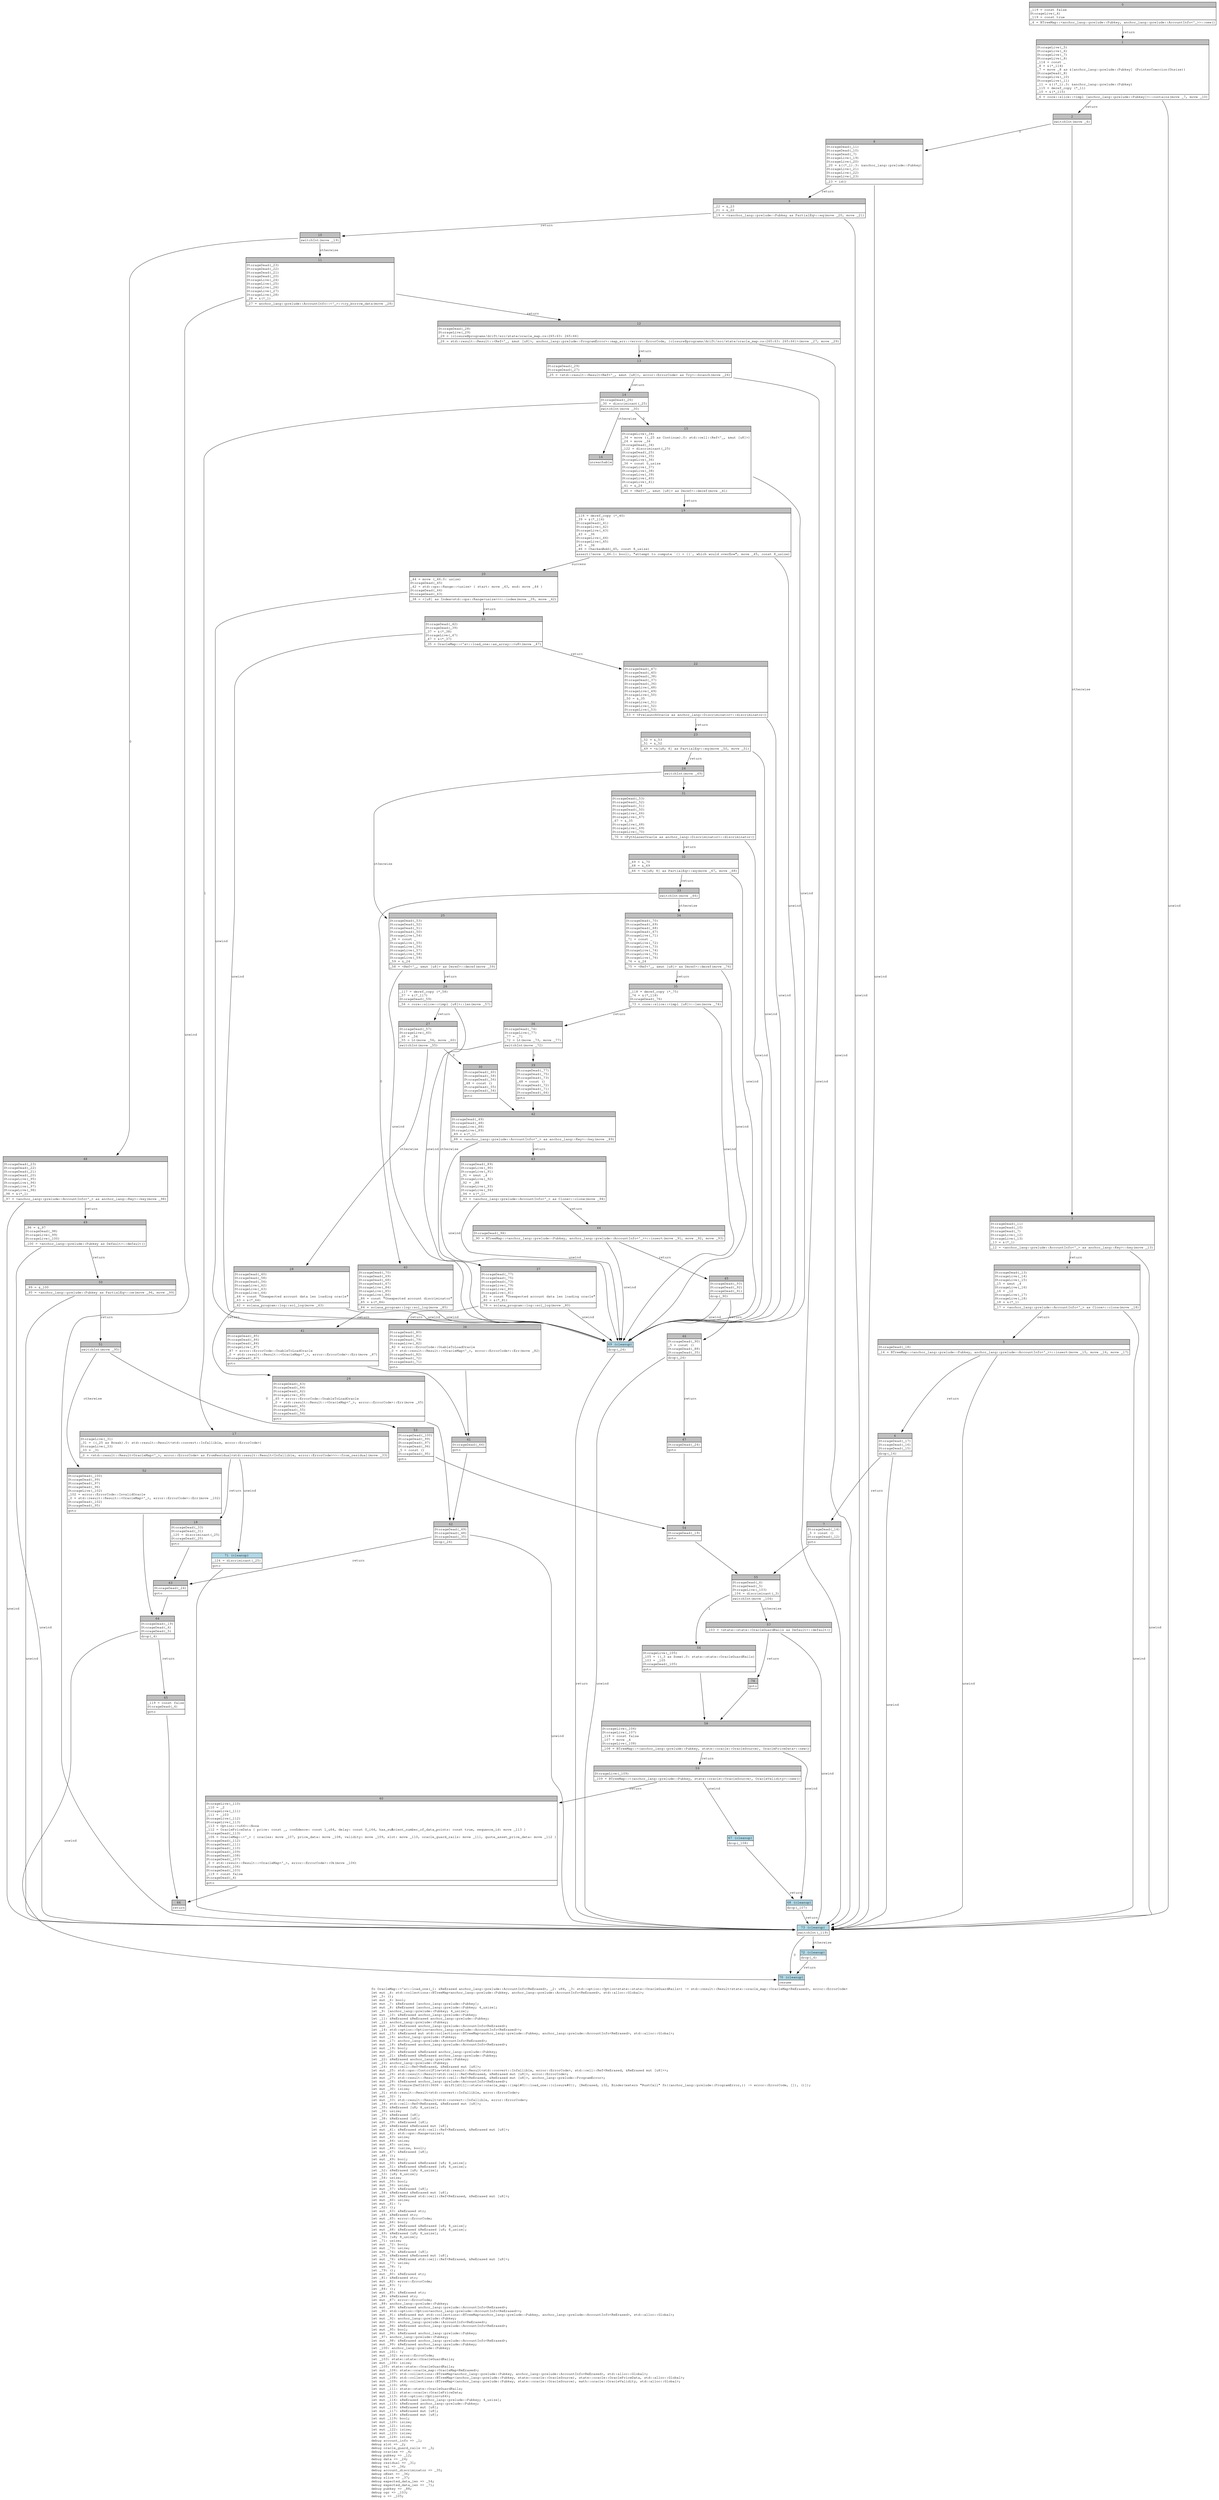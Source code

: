 digraph Mir_0_3604 {
    graph [fontname="Courier, monospace"];
    node [fontname="Courier, monospace"];
    edge [fontname="Courier, monospace"];
    label=<fn OracleMap::&lt;'a&gt;::load_one(_1: &amp;ReErased anchor_lang::prelude::AccountInfo&lt;ReErased&gt;, _2: u64, _3: std::option::Option&lt;state::state::OracleGuardRails&gt;) -&gt; std::result::Result&lt;state::oracle_map::OracleMap&lt;ReErased&gt;, error::ErrorCode&gt;<br align="left"/>let mut _4: std::collections::BTreeMap&lt;anchor_lang::prelude::Pubkey, anchor_lang::prelude::AccountInfo&lt;ReErased&gt;, std::alloc::Global&gt;;<br align="left"/>let _5: ();<br align="left"/>let mut _6: bool;<br align="left"/>let mut _7: &amp;ReErased [anchor_lang::prelude::Pubkey];<br align="left"/>let mut _8: &amp;ReErased [anchor_lang::prelude::Pubkey; 4_usize];<br align="left"/>let _9: [anchor_lang::prelude::Pubkey; 4_usize];<br align="left"/>let mut _10: &amp;ReErased anchor_lang::prelude::Pubkey;<br align="left"/>let _11: &amp;ReErased &amp;ReErased anchor_lang::prelude::Pubkey;<br align="left"/>let _12: anchor_lang::prelude::Pubkey;<br align="left"/>let mut _13: &amp;ReErased anchor_lang::prelude::AccountInfo&lt;ReErased&gt;;<br align="left"/>let _14: std::option::Option&lt;anchor_lang::prelude::AccountInfo&lt;ReErased&gt;&gt;;<br align="left"/>let mut _15: &amp;ReErased mut std::collections::BTreeMap&lt;anchor_lang::prelude::Pubkey, anchor_lang::prelude::AccountInfo&lt;ReErased&gt;, std::alloc::Global&gt;;<br align="left"/>let mut _16: anchor_lang::prelude::Pubkey;<br align="left"/>let mut _17: anchor_lang::prelude::AccountInfo&lt;ReErased&gt;;<br align="left"/>let mut _18: &amp;ReErased anchor_lang::prelude::AccountInfo&lt;ReErased&gt;;<br align="left"/>let mut _19: bool;<br align="left"/>let mut _20: &amp;ReErased &amp;ReErased anchor_lang::prelude::Pubkey;<br align="left"/>let mut _21: &amp;ReErased &amp;ReErased anchor_lang::prelude::Pubkey;<br align="left"/>let _22: &amp;ReErased anchor_lang::prelude::Pubkey;<br align="left"/>let _23: anchor_lang::prelude::Pubkey;<br align="left"/>let _24: std::cell::Ref&lt;ReErased, &amp;ReErased mut [u8]&gt;;<br align="left"/>let mut _25: std::ops::ControlFlow&lt;std::result::Result&lt;std::convert::Infallible, error::ErrorCode&gt;, std::cell::Ref&lt;ReErased, &amp;ReErased mut [u8]&gt;&gt;;<br align="left"/>let mut _26: std::result::Result&lt;std::cell::Ref&lt;ReErased, &amp;ReErased mut [u8]&gt;, error::ErrorCode&gt;;<br align="left"/>let mut _27: std::result::Result&lt;std::cell::Ref&lt;ReErased, &amp;ReErased mut [u8]&gt;, anchor_lang::prelude::ProgramError&gt;;<br align="left"/>let mut _28: &amp;ReErased anchor_lang::prelude::AccountInfo&lt;ReErased&gt;;<br align="left"/>let mut _29: Closure(DefId(0:3606 ~ drift[d311]::state::oracle_map::{impl#0}::load_one::{closure#0}), [ReErased, i32, Binder(extern &quot;RustCall&quot; fn((anchor_lang::prelude::ProgramError,)) -&gt; error::ErrorCode, []), ()]);<br align="left"/>let mut _30: isize;<br align="left"/>let _31: std::result::Result&lt;std::convert::Infallible, error::ErrorCode&gt;;<br align="left"/>let mut _32: !;<br align="left"/>let mut _33: std::result::Result&lt;std::convert::Infallible, error::ErrorCode&gt;;<br align="left"/>let _34: std::cell::Ref&lt;ReErased, &amp;ReErased mut [u8]&gt;;<br align="left"/>let _35: &amp;ReErased [u8; 8_usize];<br align="left"/>let _36: usize;<br align="left"/>let _37: &amp;ReErased [u8];<br align="left"/>let _38: &amp;ReErased [u8];<br align="left"/>let mut _39: &amp;ReErased [u8];<br align="left"/>let _40: &amp;ReErased &amp;ReErased mut [u8];<br align="left"/>let mut _41: &amp;ReErased std::cell::Ref&lt;ReErased, &amp;ReErased mut [u8]&gt;;<br align="left"/>let mut _42: std::ops::Range&lt;usize&gt;;<br align="left"/>let mut _43: usize;<br align="left"/>let mut _44: usize;<br align="left"/>let mut _45: usize;<br align="left"/>let mut _46: (usize, bool);<br align="left"/>let mut _47: &amp;ReErased [u8];<br align="left"/>let _48: ();<br align="left"/>let mut _49: bool;<br align="left"/>let mut _50: &amp;ReErased &amp;ReErased [u8; 8_usize];<br align="left"/>let mut _51: &amp;ReErased &amp;ReErased [u8; 8_usize];<br align="left"/>let _52: &amp;ReErased [u8; 8_usize];<br align="left"/>let _53: [u8; 8_usize];<br align="left"/>let _54: usize;<br align="left"/>let mut _55: bool;<br align="left"/>let mut _56: usize;<br align="left"/>let mut _57: &amp;ReErased [u8];<br align="left"/>let _58: &amp;ReErased &amp;ReErased mut [u8];<br align="left"/>let mut _59: &amp;ReErased std::cell::Ref&lt;ReErased, &amp;ReErased mut [u8]&gt;;<br align="left"/>let mut _60: usize;<br align="left"/>let mut _61: !;<br align="left"/>let _62: ();<br align="left"/>let mut _63: &amp;ReErased str;<br align="left"/>let _64: &amp;ReErased str;<br align="left"/>let mut _65: error::ErrorCode;<br align="left"/>let mut _66: bool;<br align="left"/>let mut _67: &amp;ReErased &amp;ReErased [u8; 8_usize];<br align="left"/>let mut _68: &amp;ReErased &amp;ReErased [u8; 8_usize];<br align="left"/>let _69: &amp;ReErased [u8; 8_usize];<br align="left"/>let _70: [u8; 8_usize];<br align="left"/>let _71: usize;<br align="left"/>let mut _72: bool;<br align="left"/>let mut _73: usize;<br align="left"/>let mut _74: &amp;ReErased [u8];<br align="left"/>let _75: &amp;ReErased &amp;ReErased mut [u8];<br align="left"/>let mut _76: &amp;ReErased std::cell::Ref&lt;ReErased, &amp;ReErased mut [u8]&gt;;<br align="left"/>let mut _77: usize;<br align="left"/>let mut _78: !;<br align="left"/>let _79: ();<br align="left"/>let mut _80: &amp;ReErased str;<br align="left"/>let _81: &amp;ReErased str;<br align="left"/>let mut _82: error::ErrorCode;<br align="left"/>let mut _83: !;<br align="left"/>let _84: ();<br align="left"/>let mut _85: &amp;ReErased str;<br align="left"/>let _86: &amp;ReErased str;<br align="left"/>let mut _87: error::ErrorCode;<br align="left"/>let _88: anchor_lang::prelude::Pubkey;<br align="left"/>let mut _89: &amp;ReErased anchor_lang::prelude::AccountInfo&lt;ReErased&gt;;<br align="left"/>let _90: std::option::Option&lt;anchor_lang::prelude::AccountInfo&lt;ReErased&gt;&gt;;<br align="left"/>let mut _91: &amp;ReErased mut std::collections::BTreeMap&lt;anchor_lang::prelude::Pubkey, anchor_lang::prelude::AccountInfo&lt;ReErased&gt;, std::alloc::Global&gt;;<br align="left"/>let mut _92: anchor_lang::prelude::Pubkey;<br align="left"/>let mut _93: anchor_lang::prelude::AccountInfo&lt;ReErased&gt;;<br align="left"/>let mut _94: &amp;ReErased anchor_lang::prelude::AccountInfo&lt;ReErased&gt;;<br align="left"/>let mut _95: bool;<br align="left"/>let mut _96: &amp;ReErased anchor_lang::prelude::Pubkey;<br align="left"/>let _97: anchor_lang::prelude::Pubkey;<br align="left"/>let mut _98: &amp;ReErased anchor_lang::prelude::AccountInfo&lt;ReErased&gt;;<br align="left"/>let mut _99: &amp;ReErased anchor_lang::prelude::Pubkey;<br align="left"/>let _100: anchor_lang::prelude::Pubkey;<br align="left"/>let mut _101: !;<br align="left"/>let mut _102: error::ErrorCode;<br align="left"/>let _103: state::state::OracleGuardRails;<br align="left"/>let mut _104: isize;<br align="left"/>let _105: state::state::OracleGuardRails;<br align="left"/>let mut _106: state::oracle_map::OracleMap&lt;ReErased&gt;;<br align="left"/>let mut _107: std::collections::BTreeMap&lt;anchor_lang::prelude::Pubkey, anchor_lang::prelude::AccountInfo&lt;ReErased&gt;, std::alloc::Global&gt;;<br align="left"/>let mut _108: std::collections::BTreeMap&lt;(anchor_lang::prelude::Pubkey, state::oracle::OracleSource), state::oracle::OraclePriceData, std::alloc::Global&gt;;<br align="left"/>let mut _109: std::collections::BTreeMap&lt;(anchor_lang::prelude::Pubkey, state::oracle::OracleSource), math::oracle::OracleValidity, std::alloc::Global&gt;;<br align="left"/>let mut _110: u64;<br align="left"/>let mut _111: state::state::OracleGuardRails;<br align="left"/>let mut _112: state::oracle::OraclePriceData;<br align="left"/>let mut _113: std::option::Option&lt;u64&gt;;<br align="left"/>let mut _114: &amp;ReErased [anchor_lang::prelude::Pubkey; 4_usize];<br align="left"/>let mut _115: &amp;ReErased anchor_lang::prelude::Pubkey;<br align="left"/>let mut _116: &amp;ReErased mut [u8];<br align="left"/>let mut _117: &amp;ReErased mut [u8];<br align="left"/>let mut _118: &amp;ReErased mut [u8];<br align="left"/>let mut _119: bool;<br align="left"/>let mut _120: isize;<br align="left"/>let mut _121: isize;<br align="left"/>let mut _122: isize;<br align="left"/>let mut _123: isize;<br align="left"/>let mut _124: isize;<br align="left"/>debug account_info =&gt; _1;<br align="left"/>debug slot =&gt; _2;<br align="left"/>debug oracle_guard_rails =&gt; _3;<br align="left"/>debug oracles =&gt; _4;<br align="left"/>debug pubkey =&gt; _12;<br align="left"/>debug data =&gt; _24;<br align="left"/>debug residual =&gt; _31;<br align="left"/>debug val =&gt; _34;<br align="left"/>debug account_discriminator =&gt; _35;<br align="left"/>debug offset =&gt; _36;<br align="left"/>debug slice =&gt; _37;<br align="left"/>debug expected_data_len =&gt; _54;<br align="left"/>debug expected_data_len =&gt; _71;<br align="left"/>debug pubkey =&gt; _88;<br align="left"/>debug ogr =&gt; _103;<br align="left"/>debug o =&gt; _105;<br align="left"/>>;
    bb0__0_3604 [shape="none", label=<<table border="0" cellborder="1" cellspacing="0"><tr><td bgcolor="gray" align="center" colspan="1">0</td></tr><tr><td align="left" balign="left">_119 = const false<br/>StorageLive(_4)<br/>_119 = const true<br/></td></tr><tr><td align="left">_4 = BTreeMap::&lt;anchor_lang::prelude::Pubkey, anchor_lang::prelude::AccountInfo&lt;'_&gt;&gt;::new()</td></tr></table>>];
    bb1__0_3604 [shape="none", label=<<table border="0" cellborder="1" cellspacing="0"><tr><td bgcolor="gray" align="center" colspan="1">1</td></tr><tr><td align="left" balign="left">StorageLive(_5)<br/>StorageLive(_6)<br/>StorageLive(_7)<br/>StorageLive(_8)<br/>_114 = const _<br/>_8 = &amp;(*_114)<br/>_7 = move _8 as &amp;[anchor_lang::prelude::Pubkey] (PointerCoercion(Unsize))<br/>StorageDead(_8)<br/>StorageLive(_10)<br/>StorageLive(_11)<br/>_11 = &amp;((*_1).3: &amp;anchor_lang::prelude::Pubkey)<br/>_115 = deref_copy (*_11)<br/>_10 = &amp;(*_115)<br/></td></tr><tr><td align="left">_6 = core::slice::&lt;impl [anchor_lang::prelude::Pubkey]&gt;::contains(move _7, move _10)</td></tr></table>>];
    bb2__0_3604 [shape="none", label=<<table border="0" cellborder="1" cellspacing="0"><tr><td bgcolor="gray" align="center" colspan="1">2</td></tr><tr><td align="left">switchInt(move _6)</td></tr></table>>];
    bb3__0_3604 [shape="none", label=<<table border="0" cellborder="1" cellspacing="0"><tr><td bgcolor="gray" align="center" colspan="1">3</td></tr><tr><td align="left" balign="left">StorageDead(_11)<br/>StorageDead(_10)<br/>StorageDead(_7)<br/>StorageLive(_12)<br/>StorageLive(_13)<br/>_13 = &amp;(*_1)<br/></td></tr><tr><td align="left">_12 = &lt;anchor_lang::prelude::AccountInfo&lt;'_&gt; as anchor_lang::Key&gt;::key(move _13)</td></tr></table>>];
    bb4__0_3604 [shape="none", label=<<table border="0" cellborder="1" cellspacing="0"><tr><td bgcolor="gray" align="center" colspan="1">4</td></tr><tr><td align="left" balign="left">StorageDead(_13)<br/>StorageLive(_14)<br/>StorageLive(_15)<br/>_15 = &amp;mut _4<br/>StorageLive(_16)<br/>_16 = _12<br/>StorageLive(_17)<br/>StorageLive(_18)<br/>_18 = &amp;(*_1)<br/></td></tr><tr><td align="left">_17 = &lt;anchor_lang::prelude::AccountInfo&lt;'_&gt; as Clone&gt;::clone(move _18)</td></tr></table>>];
    bb5__0_3604 [shape="none", label=<<table border="0" cellborder="1" cellspacing="0"><tr><td bgcolor="gray" align="center" colspan="1">5</td></tr><tr><td align="left" balign="left">StorageDead(_18)<br/></td></tr><tr><td align="left">_14 = BTreeMap::&lt;anchor_lang::prelude::Pubkey, anchor_lang::prelude::AccountInfo&lt;'_&gt;&gt;::insert(move _15, move _16, move _17)</td></tr></table>>];
    bb6__0_3604 [shape="none", label=<<table border="0" cellborder="1" cellspacing="0"><tr><td bgcolor="gray" align="center" colspan="1">6</td></tr><tr><td align="left" balign="left">StorageDead(_17)<br/>StorageDead(_16)<br/>StorageDead(_15)<br/></td></tr><tr><td align="left">drop(_14)</td></tr></table>>];
    bb7__0_3604 [shape="none", label=<<table border="0" cellborder="1" cellspacing="0"><tr><td bgcolor="gray" align="center" colspan="1">7</td></tr><tr><td align="left" balign="left">StorageDead(_14)<br/>_5 = const ()<br/>StorageDead(_12)<br/></td></tr><tr><td align="left">goto</td></tr></table>>];
    bb8__0_3604 [shape="none", label=<<table border="0" cellborder="1" cellspacing="0"><tr><td bgcolor="gray" align="center" colspan="1">8</td></tr><tr><td align="left" balign="left">StorageDead(_11)<br/>StorageDead(_10)<br/>StorageDead(_7)<br/>StorageLive(_19)<br/>StorageLive(_20)<br/>_20 = &amp;((*_1).3: &amp;anchor_lang::prelude::Pubkey)<br/>StorageLive(_21)<br/>StorageLive(_22)<br/>StorageLive(_23)<br/></td></tr><tr><td align="left">_23 = id()</td></tr></table>>];
    bb9__0_3604 [shape="none", label=<<table border="0" cellborder="1" cellspacing="0"><tr><td bgcolor="gray" align="center" colspan="1">9</td></tr><tr><td align="left" balign="left">_22 = &amp;_23<br/>_21 = &amp;_22<br/></td></tr><tr><td align="left">_19 = &lt;&amp;anchor_lang::prelude::Pubkey as PartialEq&gt;::eq(move _20, move _21)</td></tr></table>>];
    bb10__0_3604 [shape="none", label=<<table border="0" cellborder="1" cellspacing="0"><tr><td bgcolor="gray" align="center" colspan="1">10</td></tr><tr><td align="left">switchInt(move _19)</td></tr></table>>];
    bb11__0_3604 [shape="none", label=<<table border="0" cellborder="1" cellspacing="0"><tr><td bgcolor="gray" align="center" colspan="1">11</td></tr><tr><td align="left" balign="left">StorageDead(_23)<br/>StorageDead(_22)<br/>StorageDead(_21)<br/>StorageDead(_20)<br/>StorageLive(_24)<br/>StorageLive(_25)<br/>StorageLive(_26)<br/>StorageLive(_27)<br/>StorageLive(_28)<br/>_28 = &amp;(*_1)<br/></td></tr><tr><td align="left">_27 = anchor_lang::prelude::AccountInfo::&lt;'_&gt;::try_borrow_data(move _28)</td></tr></table>>];
    bb12__0_3604 [shape="none", label=<<table border="0" cellborder="1" cellspacing="0"><tr><td bgcolor="gray" align="center" colspan="1">12</td></tr><tr><td align="left" balign="left">StorageDead(_28)<br/>StorageLive(_29)<br/>_29 = {closure@programs/drift/src/state/oracle_map.rs:265:63: 265:66}<br/></td></tr><tr><td align="left">_26 = std::result::Result::&lt;Ref&lt;'_, &amp;mut [u8]&gt;, anchor_lang::prelude::ProgramError&gt;::map_err::&lt;error::ErrorCode, {closure@programs/drift/src/state/oracle_map.rs:265:63: 265:66}&gt;(move _27, move _29)</td></tr></table>>];
    bb13__0_3604 [shape="none", label=<<table border="0" cellborder="1" cellspacing="0"><tr><td bgcolor="gray" align="center" colspan="1">13</td></tr><tr><td align="left" balign="left">StorageDead(_29)<br/>StorageDead(_27)<br/></td></tr><tr><td align="left">_25 = &lt;std::result::Result&lt;Ref&lt;'_, &amp;mut [u8]&gt;, error::ErrorCode&gt; as Try&gt;::branch(move _26)</td></tr></table>>];
    bb14__0_3604 [shape="none", label=<<table border="0" cellborder="1" cellspacing="0"><tr><td bgcolor="gray" align="center" colspan="1">14</td></tr><tr><td align="left" balign="left">StorageDead(_26)<br/>_30 = discriminant(_25)<br/></td></tr><tr><td align="left">switchInt(move _30)</td></tr></table>>];
    bb15__0_3604 [shape="none", label=<<table border="0" cellborder="1" cellspacing="0"><tr><td bgcolor="gray" align="center" colspan="1">15</td></tr><tr><td align="left" balign="left">StorageLive(_34)<br/>_34 = move ((_25 as Continue).0: std::cell::Ref&lt;'_, &amp;mut [u8]&gt;)<br/>_24 = move _34<br/>StorageDead(_34)<br/>_122 = discriminant(_25)<br/>StorageDead(_25)<br/>StorageLive(_35)<br/>StorageLive(_36)<br/>_36 = const 0_usize<br/>StorageLive(_37)<br/>StorageLive(_38)<br/>StorageLive(_39)<br/>StorageLive(_40)<br/>StorageLive(_41)<br/>_41 = &amp;_24<br/></td></tr><tr><td align="left">_40 = &lt;Ref&lt;'_, &amp;mut [u8]&gt; as Deref&gt;::deref(move _41)</td></tr></table>>];
    bb16__0_3604 [shape="none", label=<<table border="0" cellborder="1" cellspacing="0"><tr><td bgcolor="gray" align="center" colspan="1">16</td></tr><tr><td align="left">unreachable</td></tr></table>>];
    bb17__0_3604 [shape="none", label=<<table border="0" cellborder="1" cellspacing="0"><tr><td bgcolor="gray" align="center" colspan="1">17</td></tr><tr><td align="left" balign="left">StorageLive(_31)<br/>_31 = ((_25 as Break).0: std::result::Result&lt;std::convert::Infallible, error::ErrorCode&gt;)<br/>StorageLive(_33)<br/>_33 = _31<br/></td></tr><tr><td align="left">_0 = &lt;std::result::Result&lt;OracleMap&lt;'_&gt;, error::ErrorCode&gt; as FromResidual&lt;std::result::Result&lt;Infallible, error::ErrorCode&gt;&gt;&gt;::from_residual(move _33)</td></tr></table>>];
    bb18__0_3604 [shape="none", label=<<table border="0" cellborder="1" cellspacing="0"><tr><td bgcolor="gray" align="center" colspan="1">18</td></tr><tr><td align="left" balign="left">StorageDead(_33)<br/>StorageDead(_31)<br/>_120 = discriminant(_25)<br/>StorageDead(_25)<br/></td></tr><tr><td align="left">goto</td></tr></table>>];
    bb19__0_3604 [shape="none", label=<<table border="0" cellborder="1" cellspacing="0"><tr><td bgcolor="gray" align="center" colspan="1">19</td></tr><tr><td align="left" balign="left">_116 = deref_copy (*_40)<br/>_39 = &amp;(*_116)<br/>StorageDead(_41)<br/>StorageLive(_42)<br/>StorageLive(_43)<br/>_43 = _36<br/>StorageLive(_44)<br/>StorageLive(_45)<br/>_45 = _36<br/>_46 = CheckedAdd(_45, const 8_usize)<br/></td></tr><tr><td align="left">assert(!move (_46.1: bool), &quot;attempt to compute `{} + {}`, which would overflow&quot;, move _45, const 8_usize)</td></tr></table>>];
    bb20__0_3604 [shape="none", label=<<table border="0" cellborder="1" cellspacing="0"><tr><td bgcolor="gray" align="center" colspan="1">20</td></tr><tr><td align="left" balign="left">_44 = move (_46.0: usize)<br/>StorageDead(_45)<br/>_42 = std::ops::Range::&lt;usize&gt; { start: move _43, end: move _44 }<br/>StorageDead(_44)<br/>StorageDead(_43)<br/></td></tr><tr><td align="left">_38 = &lt;[u8] as Index&lt;std::ops::Range&lt;usize&gt;&gt;&gt;::index(move _39, move _42)</td></tr></table>>];
    bb21__0_3604 [shape="none", label=<<table border="0" cellborder="1" cellspacing="0"><tr><td bgcolor="gray" align="center" colspan="1">21</td></tr><tr><td align="left" balign="left">StorageDead(_42)<br/>StorageDead(_39)<br/>_37 = &amp;(*_38)<br/>StorageLive(_47)<br/>_47 = &amp;(*_37)<br/></td></tr><tr><td align="left">_35 = OracleMap::&lt;'a&gt;::load_one::as_array::&lt;u8&gt;(move _47)</td></tr></table>>];
    bb22__0_3604 [shape="none", label=<<table border="0" cellborder="1" cellspacing="0"><tr><td bgcolor="gray" align="center" colspan="1">22</td></tr><tr><td align="left" balign="left">StorageDead(_47)<br/>StorageDead(_40)<br/>StorageDead(_38)<br/>StorageDead(_37)<br/>StorageDead(_36)<br/>StorageLive(_48)<br/>StorageLive(_49)<br/>StorageLive(_50)<br/>_50 = &amp;_35<br/>StorageLive(_51)<br/>StorageLive(_52)<br/>StorageLive(_53)<br/></td></tr><tr><td align="left">_53 = &lt;PrelaunchOracle as anchor_lang::Discriminator&gt;::discriminator()</td></tr></table>>];
    bb23__0_3604 [shape="none", label=<<table border="0" cellborder="1" cellspacing="0"><tr><td bgcolor="gray" align="center" colspan="1">23</td></tr><tr><td align="left" balign="left">_52 = &amp;_53<br/>_51 = &amp;_52<br/></td></tr><tr><td align="left">_49 = &lt;&amp;[u8; 8] as PartialEq&gt;::eq(move _50, move _51)</td></tr></table>>];
    bb24__0_3604 [shape="none", label=<<table border="0" cellborder="1" cellspacing="0"><tr><td bgcolor="gray" align="center" colspan="1">24</td></tr><tr><td align="left">switchInt(move _49)</td></tr></table>>];
    bb25__0_3604 [shape="none", label=<<table border="0" cellborder="1" cellspacing="0"><tr><td bgcolor="gray" align="center" colspan="1">25</td></tr><tr><td align="left" balign="left">StorageDead(_53)<br/>StorageDead(_52)<br/>StorageDead(_51)<br/>StorageDead(_50)<br/>StorageLive(_54)<br/>_54 = const _<br/>StorageLive(_55)<br/>StorageLive(_56)<br/>StorageLive(_57)<br/>StorageLive(_58)<br/>StorageLive(_59)<br/>_59 = &amp;_24<br/></td></tr><tr><td align="left">_58 = &lt;Ref&lt;'_, &amp;mut [u8]&gt; as Deref&gt;::deref(move _59)</td></tr></table>>];
    bb26__0_3604 [shape="none", label=<<table border="0" cellborder="1" cellspacing="0"><tr><td bgcolor="gray" align="center" colspan="1">26</td></tr><tr><td align="left" balign="left">_117 = deref_copy (*_58)<br/>_57 = &amp;(*_117)<br/>StorageDead(_59)<br/></td></tr><tr><td align="left">_56 = core::slice::&lt;impl [u8]&gt;::len(move _57)</td></tr></table>>];
    bb27__0_3604 [shape="none", label=<<table border="0" cellborder="1" cellspacing="0"><tr><td bgcolor="gray" align="center" colspan="1">27</td></tr><tr><td align="left" balign="left">StorageDead(_57)<br/>StorageLive(_60)<br/>_60 = _54<br/>_55 = Lt(move _56, move _60)<br/></td></tr><tr><td align="left">switchInt(move _55)</td></tr></table>>];
    bb28__0_3604 [shape="none", label=<<table border="0" cellborder="1" cellspacing="0"><tr><td bgcolor="gray" align="center" colspan="1">28</td></tr><tr><td align="left" balign="left">StorageDead(_60)<br/>StorageDead(_58)<br/>StorageDead(_56)<br/>StorageLive(_62)<br/>StorageLive(_63)<br/>StorageLive(_64)<br/>_64 = const &quot;Unexpected account data len loading oracle&quot;<br/>_63 = &amp;(*_64)<br/></td></tr><tr><td align="left">_62 = solana_program::log::sol_log(move _63)</td></tr></table>>];
    bb29__0_3604 [shape="none", label=<<table border="0" cellborder="1" cellspacing="0"><tr><td bgcolor="gray" align="center" colspan="1">29</td></tr><tr><td align="left" balign="left">StorageDead(_63)<br/>StorageDead(_64)<br/>StorageDead(_62)<br/>StorageLive(_65)<br/>_65 = error::ErrorCode::UnableToLoadOracle<br/>_0 = std::result::Result::&lt;OracleMap&lt;'_&gt;, error::ErrorCode&gt;::Err(move _65)<br/>StorageDead(_65)<br/>StorageDead(_55)<br/>StorageDead(_54)<br/></td></tr><tr><td align="left">goto</td></tr></table>>];
    bb30__0_3604 [shape="none", label=<<table border="0" cellborder="1" cellspacing="0"><tr><td bgcolor="gray" align="center" colspan="1">30</td></tr><tr><td align="left" balign="left">StorageDead(_60)<br/>StorageDead(_58)<br/>StorageDead(_56)<br/>_48 = const ()<br/>StorageDead(_55)<br/>StorageDead(_54)<br/></td></tr><tr><td align="left">goto</td></tr></table>>];
    bb31__0_3604 [shape="none", label=<<table border="0" cellborder="1" cellspacing="0"><tr><td bgcolor="gray" align="center" colspan="1">31</td></tr><tr><td align="left" balign="left">StorageDead(_53)<br/>StorageDead(_52)<br/>StorageDead(_51)<br/>StorageDead(_50)<br/>StorageLive(_66)<br/>StorageLive(_67)<br/>_67 = &amp;_35<br/>StorageLive(_68)<br/>StorageLive(_69)<br/>StorageLive(_70)<br/></td></tr><tr><td align="left">_70 = &lt;PythLazerOracle as anchor_lang::Discriminator&gt;::discriminator()</td></tr></table>>];
    bb32__0_3604 [shape="none", label=<<table border="0" cellborder="1" cellspacing="0"><tr><td bgcolor="gray" align="center" colspan="1">32</td></tr><tr><td align="left" balign="left">_69 = &amp;_70<br/>_68 = &amp;_69<br/></td></tr><tr><td align="left">_66 = &lt;&amp;[u8; 8] as PartialEq&gt;::eq(move _67, move _68)</td></tr></table>>];
    bb33__0_3604 [shape="none", label=<<table border="0" cellborder="1" cellspacing="0"><tr><td bgcolor="gray" align="center" colspan="1">33</td></tr><tr><td align="left">switchInt(move _66)</td></tr></table>>];
    bb34__0_3604 [shape="none", label=<<table border="0" cellborder="1" cellspacing="0"><tr><td bgcolor="gray" align="center" colspan="1">34</td></tr><tr><td align="left" balign="left">StorageDead(_70)<br/>StorageDead(_69)<br/>StorageDead(_68)<br/>StorageDead(_67)<br/>StorageLive(_71)<br/>_71 = const _<br/>StorageLive(_72)<br/>StorageLive(_73)<br/>StorageLive(_74)<br/>StorageLive(_75)<br/>StorageLive(_76)<br/>_76 = &amp;_24<br/></td></tr><tr><td align="left">_75 = &lt;Ref&lt;'_, &amp;mut [u8]&gt; as Deref&gt;::deref(move _76)</td></tr></table>>];
    bb35__0_3604 [shape="none", label=<<table border="0" cellborder="1" cellspacing="0"><tr><td bgcolor="gray" align="center" colspan="1">35</td></tr><tr><td align="left" balign="left">_118 = deref_copy (*_75)<br/>_74 = &amp;(*_118)<br/>StorageDead(_76)<br/></td></tr><tr><td align="left">_73 = core::slice::&lt;impl [u8]&gt;::len(move _74)</td></tr></table>>];
    bb36__0_3604 [shape="none", label=<<table border="0" cellborder="1" cellspacing="0"><tr><td bgcolor="gray" align="center" colspan="1">36</td></tr><tr><td align="left" balign="left">StorageDead(_74)<br/>StorageLive(_77)<br/>_77 = _71<br/>_72 = Lt(move _73, move _77)<br/></td></tr><tr><td align="left">switchInt(move _72)</td></tr></table>>];
    bb37__0_3604 [shape="none", label=<<table border="0" cellborder="1" cellspacing="0"><tr><td bgcolor="gray" align="center" colspan="1">37</td></tr><tr><td align="left" balign="left">StorageDead(_77)<br/>StorageDead(_75)<br/>StorageDead(_73)<br/>StorageLive(_79)<br/>StorageLive(_80)<br/>StorageLive(_81)<br/>_81 = const &quot;Unexpected account data len loading oracle&quot;<br/>_80 = &amp;(*_81)<br/></td></tr><tr><td align="left">_79 = solana_program::log::sol_log(move _80)</td></tr></table>>];
    bb38__0_3604 [shape="none", label=<<table border="0" cellborder="1" cellspacing="0"><tr><td bgcolor="gray" align="center" colspan="1">38</td></tr><tr><td align="left" balign="left">StorageDead(_80)<br/>StorageDead(_81)<br/>StorageDead(_79)<br/>StorageLive(_82)<br/>_82 = error::ErrorCode::UnableToLoadOracle<br/>_0 = std::result::Result::&lt;OracleMap&lt;'_&gt;, error::ErrorCode&gt;::Err(move _82)<br/>StorageDead(_82)<br/>StorageDead(_72)<br/>StorageDead(_71)<br/></td></tr><tr><td align="left">goto</td></tr></table>>];
    bb39__0_3604 [shape="none", label=<<table border="0" cellborder="1" cellspacing="0"><tr><td bgcolor="gray" align="center" colspan="1">39</td></tr><tr><td align="left" balign="left">StorageDead(_77)<br/>StorageDead(_75)<br/>StorageDead(_73)<br/>_48 = const ()<br/>StorageDead(_72)<br/>StorageDead(_71)<br/>StorageDead(_66)<br/></td></tr><tr><td align="left">goto</td></tr></table>>];
    bb40__0_3604 [shape="none", label=<<table border="0" cellborder="1" cellspacing="0"><tr><td bgcolor="gray" align="center" colspan="1">40</td></tr><tr><td align="left" balign="left">StorageDead(_70)<br/>StorageDead(_69)<br/>StorageDead(_68)<br/>StorageDead(_67)<br/>StorageLive(_84)<br/>StorageLive(_85)<br/>StorageLive(_86)<br/>_86 = const &quot;Unexpected account discriminator&quot;<br/>_85 = &amp;(*_86)<br/></td></tr><tr><td align="left">_84 = solana_program::log::sol_log(move _85)</td></tr></table>>];
    bb41__0_3604 [shape="none", label=<<table border="0" cellborder="1" cellspacing="0"><tr><td bgcolor="gray" align="center" colspan="1">41</td></tr><tr><td align="left" balign="left">StorageDead(_85)<br/>StorageDead(_86)<br/>StorageDead(_84)<br/>StorageLive(_87)<br/>_87 = error::ErrorCode::UnableToLoadOracle<br/>_0 = std::result::Result::&lt;OracleMap&lt;'_&gt;, error::ErrorCode&gt;::Err(move _87)<br/>StorageDead(_87)<br/></td></tr><tr><td align="left">goto</td></tr></table>>];
    bb42__0_3604 [shape="none", label=<<table border="0" cellborder="1" cellspacing="0"><tr><td bgcolor="gray" align="center" colspan="1">42</td></tr><tr><td align="left" balign="left">StorageDead(_49)<br/>StorageDead(_48)<br/>StorageLive(_88)<br/>StorageLive(_89)<br/>_89 = &amp;(*_1)<br/></td></tr><tr><td align="left">_88 = &lt;anchor_lang::prelude::AccountInfo&lt;'_&gt; as anchor_lang::Key&gt;::key(move _89)</td></tr></table>>];
    bb43__0_3604 [shape="none", label=<<table border="0" cellborder="1" cellspacing="0"><tr><td bgcolor="gray" align="center" colspan="1">43</td></tr><tr><td align="left" balign="left">StorageDead(_89)<br/>StorageLive(_90)<br/>StorageLive(_91)<br/>_91 = &amp;mut _4<br/>StorageLive(_92)<br/>_92 = _88<br/>StorageLive(_93)<br/>StorageLive(_94)<br/>_94 = &amp;(*_1)<br/></td></tr><tr><td align="left">_93 = &lt;anchor_lang::prelude::AccountInfo&lt;'_&gt; as Clone&gt;::clone(move _94)</td></tr></table>>];
    bb44__0_3604 [shape="none", label=<<table border="0" cellborder="1" cellspacing="0"><tr><td bgcolor="gray" align="center" colspan="1">44</td></tr><tr><td align="left" balign="left">StorageDead(_94)<br/></td></tr><tr><td align="left">_90 = BTreeMap::&lt;anchor_lang::prelude::Pubkey, anchor_lang::prelude::AccountInfo&lt;'_&gt;&gt;::insert(move _91, move _92, move _93)</td></tr></table>>];
    bb45__0_3604 [shape="none", label=<<table border="0" cellborder="1" cellspacing="0"><tr><td bgcolor="gray" align="center" colspan="1">45</td></tr><tr><td align="left" balign="left">StorageDead(_93)<br/>StorageDead(_92)<br/>StorageDead(_91)<br/></td></tr><tr><td align="left">drop(_90)</td></tr></table>>];
    bb46__0_3604 [shape="none", label=<<table border="0" cellborder="1" cellspacing="0"><tr><td bgcolor="gray" align="center" colspan="1">46</td></tr><tr><td align="left" balign="left">StorageDead(_90)<br/>_5 = const ()<br/>StorageDead(_88)<br/>StorageDead(_35)<br/></td></tr><tr><td align="left">drop(_24)</td></tr></table>>];
    bb47__0_3604 [shape="none", label=<<table border="0" cellborder="1" cellspacing="0"><tr><td bgcolor="gray" align="center" colspan="1">47</td></tr><tr><td align="left" balign="left">StorageDead(_24)<br/></td></tr><tr><td align="left">goto</td></tr></table>>];
    bb48__0_3604 [shape="none", label=<<table border="0" cellborder="1" cellspacing="0"><tr><td bgcolor="gray" align="center" colspan="1">48</td></tr><tr><td align="left" balign="left">StorageDead(_23)<br/>StorageDead(_22)<br/>StorageDead(_21)<br/>StorageDead(_20)<br/>StorageLive(_95)<br/>StorageLive(_96)<br/>StorageLive(_97)<br/>StorageLive(_98)<br/>_98 = &amp;(*_1)<br/></td></tr><tr><td align="left">_97 = &lt;anchor_lang::prelude::AccountInfo&lt;'_&gt; as anchor_lang::Key&gt;::key(move _98)</td></tr></table>>];
    bb49__0_3604 [shape="none", label=<<table border="0" cellborder="1" cellspacing="0"><tr><td bgcolor="gray" align="center" colspan="1">49</td></tr><tr><td align="left" balign="left">_96 = &amp;_97<br/>StorageDead(_98)<br/>StorageLive(_99)<br/>StorageLive(_100)<br/></td></tr><tr><td align="left">_100 = &lt;anchor_lang::prelude::Pubkey as Default&gt;::default()</td></tr></table>>];
    bb50__0_3604 [shape="none", label=<<table border="0" cellborder="1" cellspacing="0"><tr><td bgcolor="gray" align="center" colspan="1">50</td></tr><tr><td align="left" balign="left">_99 = &amp;_100<br/></td></tr><tr><td align="left">_95 = &lt;anchor_lang::prelude::Pubkey as PartialEq&gt;::ne(move _96, move _99)</td></tr></table>>];
    bb51__0_3604 [shape="none", label=<<table border="0" cellborder="1" cellspacing="0"><tr><td bgcolor="gray" align="center" colspan="1">51</td></tr><tr><td align="left">switchInt(move _95)</td></tr></table>>];
    bb52__0_3604 [shape="none", label=<<table border="0" cellborder="1" cellspacing="0"><tr><td bgcolor="gray" align="center" colspan="1">52</td></tr><tr><td align="left" balign="left">StorageDead(_100)<br/>StorageDead(_99)<br/>StorageDead(_97)<br/>StorageDead(_96)<br/>StorageLive(_102)<br/>_102 = error::ErrorCode::InvalidOracle<br/>_0 = std::result::Result::&lt;OracleMap&lt;'_&gt;, error::ErrorCode&gt;::Err(move _102)<br/>StorageDead(_102)<br/>StorageDead(_95)<br/></td></tr><tr><td align="left">goto</td></tr></table>>];
    bb53__0_3604 [shape="none", label=<<table border="0" cellborder="1" cellspacing="0"><tr><td bgcolor="gray" align="center" colspan="1">53</td></tr><tr><td align="left" balign="left">StorageDead(_100)<br/>StorageDead(_99)<br/>StorageDead(_97)<br/>StorageDead(_96)<br/>_5 = const ()<br/>StorageDead(_95)<br/></td></tr><tr><td align="left">goto</td></tr></table>>];
    bb54__0_3604 [shape="none", label=<<table border="0" cellborder="1" cellspacing="0"><tr><td bgcolor="gray" align="center" colspan="1">54</td></tr><tr><td align="left" balign="left">StorageDead(_19)<br/></td></tr><tr><td align="left">goto</td></tr></table>>];
    bb55__0_3604 [shape="none", label=<<table border="0" cellborder="1" cellspacing="0"><tr><td bgcolor="gray" align="center" colspan="1">55</td></tr><tr><td align="left" balign="left">StorageDead(_6)<br/>StorageDead(_5)<br/>StorageLive(_103)<br/>_104 = discriminant(_3)<br/></td></tr><tr><td align="left">switchInt(move _104)</td></tr></table>>];
    bb56__0_3604 [shape="none", label=<<table border="0" cellborder="1" cellspacing="0"><tr><td bgcolor="gray" align="center" colspan="1">56</td></tr><tr><td align="left" balign="left">StorageLive(_105)<br/>_105 = ((_3 as Some).0: state::state::OracleGuardRails)<br/>_103 = _105<br/>StorageDead(_105)<br/></td></tr><tr><td align="left">goto</td></tr></table>>];
    bb57__0_3604 [shape="none", label=<<table border="0" cellborder="1" cellspacing="0"><tr><td bgcolor="gray" align="center" colspan="1">57</td></tr><tr><td align="left">_103 = &lt;state::state::OracleGuardRails as Default&gt;::default()</td></tr></table>>];
    bb58__0_3604 [shape="none", label=<<table border="0" cellborder="1" cellspacing="0"><tr><td bgcolor="gray" align="center" colspan="1">58</td></tr><tr><td align="left" balign="left">StorageLive(_106)<br/>StorageLive(_107)<br/>_119 = const false<br/>_107 = move _4<br/>StorageLive(_108)<br/></td></tr><tr><td align="left">_108 = BTreeMap::&lt;(anchor_lang::prelude::Pubkey, state::oracle::OracleSource), OraclePriceData&gt;::new()</td></tr></table>>];
    bb59__0_3604 [shape="none", label=<<table border="0" cellborder="1" cellspacing="0"><tr><td bgcolor="gray" align="center" colspan="1">59</td></tr><tr><td align="left" balign="left">StorageLive(_109)<br/></td></tr><tr><td align="left">_109 = BTreeMap::&lt;(anchor_lang::prelude::Pubkey, state::oracle::OracleSource), OracleValidity&gt;::new()</td></tr></table>>];
    bb60__0_3604 [shape="none", label=<<table border="0" cellborder="1" cellspacing="0"><tr><td bgcolor="gray" align="center" colspan="1">60</td></tr><tr><td align="left" balign="left">StorageLive(_110)<br/>_110 = _2<br/>StorageLive(_111)<br/>_111 = _103<br/>StorageLive(_112)<br/>StorageLive(_113)<br/>_113 = Option::&lt;u64&gt;::None<br/>_112 = OraclePriceData { price: const _, confidence: const 1_u64, delay: const 0_i64, has_sufficient_number_of_data_points: const true, sequence_id: move _113 }<br/>StorageDead(_113)<br/>_106 = OracleMap::&lt;'_&gt; { oracles: move _107, price_data: move _108, validity: move _109, slot: move _110, oracle_guard_rails: move _111, quote_asset_price_data: move _112 }<br/>StorageDead(_112)<br/>StorageDead(_111)<br/>StorageDead(_110)<br/>StorageDead(_109)<br/>StorageDead(_108)<br/>StorageDead(_107)<br/>_0 = std::result::Result::&lt;OracleMap&lt;'_&gt;, error::ErrorCode&gt;::Ok(move _106)<br/>StorageDead(_106)<br/>StorageDead(_103)<br/>_119 = const false<br/>StorageDead(_4)<br/></td></tr><tr><td align="left">goto</td></tr></table>>];
    bb61__0_3604 [shape="none", label=<<table border="0" cellborder="1" cellspacing="0"><tr><td bgcolor="gray" align="center" colspan="1">61</td></tr><tr><td align="left" balign="left">StorageDead(_66)<br/></td></tr><tr><td align="left">goto</td></tr></table>>];
    bb62__0_3604 [shape="none", label=<<table border="0" cellborder="1" cellspacing="0"><tr><td bgcolor="gray" align="center" colspan="1">62</td></tr><tr><td align="left" balign="left">StorageDead(_49)<br/>StorageDead(_48)<br/>StorageDead(_35)<br/></td></tr><tr><td align="left">drop(_24)</td></tr></table>>];
    bb63__0_3604 [shape="none", label=<<table border="0" cellborder="1" cellspacing="0"><tr><td bgcolor="gray" align="center" colspan="1">63</td></tr><tr><td align="left" balign="left">StorageDead(_24)<br/></td></tr><tr><td align="left">goto</td></tr></table>>];
    bb64__0_3604 [shape="none", label=<<table border="0" cellborder="1" cellspacing="0"><tr><td bgcolor="gray" align="center" colspan="1">64</td></tr><tr><td align="left" balign="left">StorageDead(_19)<br/>StorageDead(_6)<br/>StorageDead(_5)<br/></td></tr><tr><td align="left">drop(_4)</td></tr></table>>];
    bb65__0_3604 [shape="none", label=<<table border="0" cellborder="1" cellspacing="0"><tr><td bgcolor="gray" align="center" colspan="1">65</td></tr><tr><td align="left" balign="left">_119 = const false<br/>StorageDead(_4)<br/></td></tr><tr><td align="left">goto</td></tr></table>>];
    bb66__0_3604 [shape="none", label=<<table border="0" cellborder="1" cellspacing="0"><tr><td bgcolor="gray" align="center" colspan="1">66</td></tr><tr><td align="left">return</td></tr></table>>];
    bb67__0_3604 [shape="none", label=<<table border="0" cellborder="1" cellspacing="0"><tr><td bgcolor="lightblue" align="center" colspan="1">67 (cleanup)</td></tr><tr><td align="left">drop(_108)</td></tr></table>>];
    bb68__0_3604 [shape="none", label=<<table border="0" cellborder="1" cellspacing="0"><tr><td bgcolor="lightblue" align="center" colspan="1">68 (cleanup)</td></tr><tr><td align="left">drop(_107)</td></tr></table>>];
    bb69__0_3604 [shape="none", label=<<table border="0" cellborder="1" cellspacing="0"><tr><td bgcolor="lightblue" align="center" colspan="1">69 (cleanup)</td></tr><tr><td align="left">drop(_24)</td></tr></table>>];
    bb70__0_3604 [shape="none", label=<<table border="0" cellborder="1" cellspacing="0"><tr><td bgcolor="lightblue" align="center" colspan="1">70 (cleanup)</td></tr><tr><td align="left">resume</td></tr></table>>];
    bb71__0_3604 [shape="none", label=<<table border="0" cellborder="1" cellspacing="0"><tr><td bgcolor="lightblue" align="center" colspan="1">71 (cleanup)</td></tr><tr><td align="left" balign="left">_124 = discriminant(_25)<br/></td></tr><tr><td align="left">goto</td></tr></table>>];
    bb72__0_3604 [shape="none", label=<<table border="0" cellborder="1" cellspacing="0"><tr><td bgcolor="lightblue" align="center" colspan="1">72 (cleanup)</td></tr><tr><td align="left">drop(_4)</td></tr></table>>];
    bb73__0_3604 [shape="none", label=<<table border="0" cellborder="1" cellspacing="0"><tr><td bgcolor="lightblue" align="center" colspan="1">73 (cleanup)</td></tr><tr><td align="left">switchInt(_119)</td></tr></table>>];
    bb74__0_3604 [shape="none", label=<<table border="0" cellborder="1" cellspacing="0"><tr><td bgcolor="gray" align="center" colspan="1">74</td></tr><tr><td align="left">goto</td></tr></table>>];
    bb0__0_3604 -> bb1__0_3604 [label="return"];
    bb1__0_3604 -> bb2__0_3604 [label="return"];
    bb1__0_3604 -> bb73__0_3604 [label="unwind"];
    bb2__0_3604 -> bb8__0_3604 [label="0"];
    bb2__0_3604 -> bb3__0_3604 [label="otherwise"];
    bb3__0_3604 -> bb4__0_3604 [label="return"];
    bb3__0_3604 -> bb73__0_3604 [label="unwind"];
    bb4__0_3604 -> bb5__0_3604 [label="return"];
    bb4__0_3604 -> bb73__0_3604 [label="unwind"];
    bb5__0_3604 -> bb6__0_3604 [label="return"];
    bb5__0_3604 -> bb73__0_3604 [label="unwind"];
    bb6__0_3604 -> bb7__0_3604 [label="return"];
    bb6__0_3604 -> bb73__0_3604 [label="unwind"];
    bb7__0_3604 -> bb55__0_3604 [label=""];
    bb8__0_3604 -> bb9__0_3604 [label="return"];
    bb8__0_3604 -> bb73__0_3604 [label="unwind"];
    bb9__0_3604 -> bb10__0_3604 [label="return"];
    bb9__0_3604 -> bb73__0_3604 [label="unwind"];
    bb10__0_3604 -> bb48__0_3604 [label="0"];
    bb10__0_3604 -> bb11__0_3604 [label="otherwise"];
    bb11__0_3604 -> bb12__0_3604 [label="return"];
    bb11__0_3604 -> bb73__0_3604 [label="unwind"];
    bb12__0_3604 -> bb13__0_3604 [label="return"];
    bb12__0_3604 -> bb73__0_3604 [label="unwind"];
    bb13__0_3604 -> bb14__0_3604 [label="return"];
    bb13__0_3604 -> bb73__0_3604 [label="unwind"];
    bb14__0_3604 -> bb15__0_3604 [label="0"];
    bb14__0_3604 -> bb17__0_3604 [label="1"];
    bb14__0_3604 -> bb16__0_3604 [label="otherwise"];
    bb15__0_3604 -> bb19__0_3604 [label="return"];
    bb15__0_3604 -> bb69__0_3604 [label="unwind"];
    bb17__0_3604 -> bb18__0_3604 [label="return"];
    bb17__0_3604 -> bb71__0_3604 [label="unwind"];
    bb18__0_3604 -> bb63__0_3604 [label=""];
    bb19__0_3604 -> bb20__0_3604 [label="success"];
    bb19__0_3604 -> bb69__0_3604 [label="unwind"];
    bb20__0_3604 -> bb21__0_3604 [label="return"];
    bb20__0_3604 -> bb69__0_3604 [label="unwind"];
    bb21__0_3604 -> bb22__0_3604 [label="return"];
    bb21__0_3604 -> bb69__0_3604 [label="unwind"];
    bb22__0_3604 -> bb23__0_3604 [label="return"];
    bb22__0_3604 -> bb69__0_3604 [label="unwind"];
    bb23__0_3604 -> bb24__0_3604 [label="return"];
    bb23__0_3604 -> bb69__0_3604 [label="unwind"];
    bb24__0_3604 -> bb31__0_3604 [label="0"];
    bb24__0_3604 -> bb25__0_3604 [label="otherwise"];
    bb25__0_3604 -> bb26__0_3604 [label="return"];
    bb25__0_3604 -> bb69__0_3604 [label="unwind"];
    bb26__0_3604 -> bb27__0_3604 [label="return"];
    bb26__0_3604 -> bb69__0_3604 [label="unwind"];
    bb27__0_3604 -> bb30__0_3604 [label="0"];
    bb27__0_3604 -> bb28__0_3604 [label="otherwise"];
    bb28__0_3604 -> bb29__0_3604 [label="return"];
    bb28__0_3604 -> bb69__0_3604 [label="unwind"];
    bb29__0_3604 -> bb62__0_3604 [label=""];
    bb30__0_3604 -> bb42__0_3604 [label=""];
    bb31__0_3604 -> bb32__0_3604 [label="return"];
    bb31__0_3604 -> bb69__0_3604 [label="unwind"];
    bb32__0_3604 -> bb33__0_3604 [label="return"];
    bb32__0_3604 -> bb69__0_3604 [label="unwind"];
    bb33__0_3604 -> bb40__0_3604 [label="0"];
    bb33__0_3604 -> bb34__0_3604 [label="otherwise"];
    bb34__0_3604 -> bb35__0_3604 [label="return"];
    bb34__0_3604 -> bb69__0_3604 [label="unwind"];
    bb35__0_3604 -> bb36__0_3604 [label="return"];
    bb35__0_3604 -> bb69__0_3604 [label="unwind"];
    bb36__0_3604 -> bb39__0_3604 [label="0"];
    bb36__0_3604 -> bb37__0_3604 [label="otherwise"];
    bb37__0_3604 -> bb38__0_3604 [label="return"];
    bb37__0_3604 -> bb69__0_3604 [label="unwind"];
    bb38__0_3604 -> bb61__0_3604 [label=""];
    bb39__0_3604 -> bb42__0_3604 [label=""];
    bb40__0_3604 -> bb41__0_3604 [label="return"];
    bb40__0_3604 -> bb69__0_3604 [label="unwind"];
    bb41__0_3604 -> bb61__0_3604 [label=""];
    bb42__0_3604 -> bb43__0_3604 [label="return"];
    bb42__0_3604 -> bb69__0_3604 [label="unwind"];
    bb43__0_3604 -> bb44__0_3604 [label="return"];
    bb43__0_3604 -> bb69__0_3604 [label="unwind"];
    bb44__0_3604 -> bb45__0_3604 [label="return"];
    bb44__0_3604 -> bb69__0_3604 [label="unwind"];
    bb45__0_3604 -> bb46__0_3604 [label="return"];
    bb45__0_3604 -> bb69__0_3604 [label="unwind"];
    bb46__0_3604 -> bb47__0_3604 [label="return"];
    bb46__0_3604 -> bb73__0_3604 [label="unwind"];
    bb47__0_3604 -> bb54__0_3604 [label=""];
    bb48__0_3604 -> bb49__0_3604 [label="return"];
    bb48__0_3604 -> bb73__0_3604 [label="unwind"];
    bb49__0_3604 -> bb50__0_3604 [label="return"];
    bb49__0_3604 -> bb73__0_3604 [label="unwind"];
    bb50__0_3604 -> bb51__0_3604 [label="return"];
    bb50__0_3604 -> bb73__0_3604 [label="unwind"];
    bb51__0_3604 -> bb53__0_3604 [label="0"];
    bb51__0_3604 -> bb52__0_3604 [label="otherwise"];
    bb52__0_3604 -> bb64__0_3604 [label=""];
    bb53__0_3604 -> bb54__0_3604 [label=""];
    bb54__0_3604 -> bb55__0_3604 [label=""];
    bb55__0_3604 -> bb56__0_3604 [label="1"];
    bb55__0_3604 -> bb57__0_3604 [label="otherwise"];
    bb56__0_3604 -> bb58__0_3604 [label=""];
    bb57__0_3604 -> bb74__0_3604 [label="return"];
    bb57__0_3604 -> bb73__0_3604 [label="unwind"];
    bb58__0_3604 -> bb59__0_3604 [label="return"];
    bb58__0_3604 -> bb68__0_3604 [label="unwind"];
    bb59__0_3604 -> bb60__0_3604 [label="return"];
    bb59__0_3604 -> bb67__0_3604 [label="unwind"];
    bb60__0_3604 -> bb66__0_3604 [label=""];
    bb61__0_3604 -> bb62__0_3604 [label=""];
    bb62__0_3604 -> bb63__0_3604 [label="return"];
    bb62__0_3604 -> bb73__0_3604 [label="unwind"];
    bb63__0_3604 -> bb64__0_3604 [label=""];
    bb64__0_3604 -> bb65__0_3604 [label="return"];
    bb64__0_3604 -> bb70__0_3604 [label="unwind"];
    bb65__0_3604 -> bb66__0_3604 [label=""];
    bb67__0_3604 -> bb68__0_3604 [label="return"];
    bb68__0_3604 -> bb73__0_3604 [label="return"];
    bb69__0_3604 -> bb73__0_3604 [label="return"];
    bb71__0_3604 -> bb73__0_3604 [label=""];
    bb72__0_3604 -> bb70__0_3604 [label="return"];
    bb73__0_3604 -> bb70__0_3604 [label="0"];
    bb73__0_3604 -> bb72__0_3604 [label="otherwise"];
    bb74__0_3604 -> bb58__0_3604 [label=""];
}
